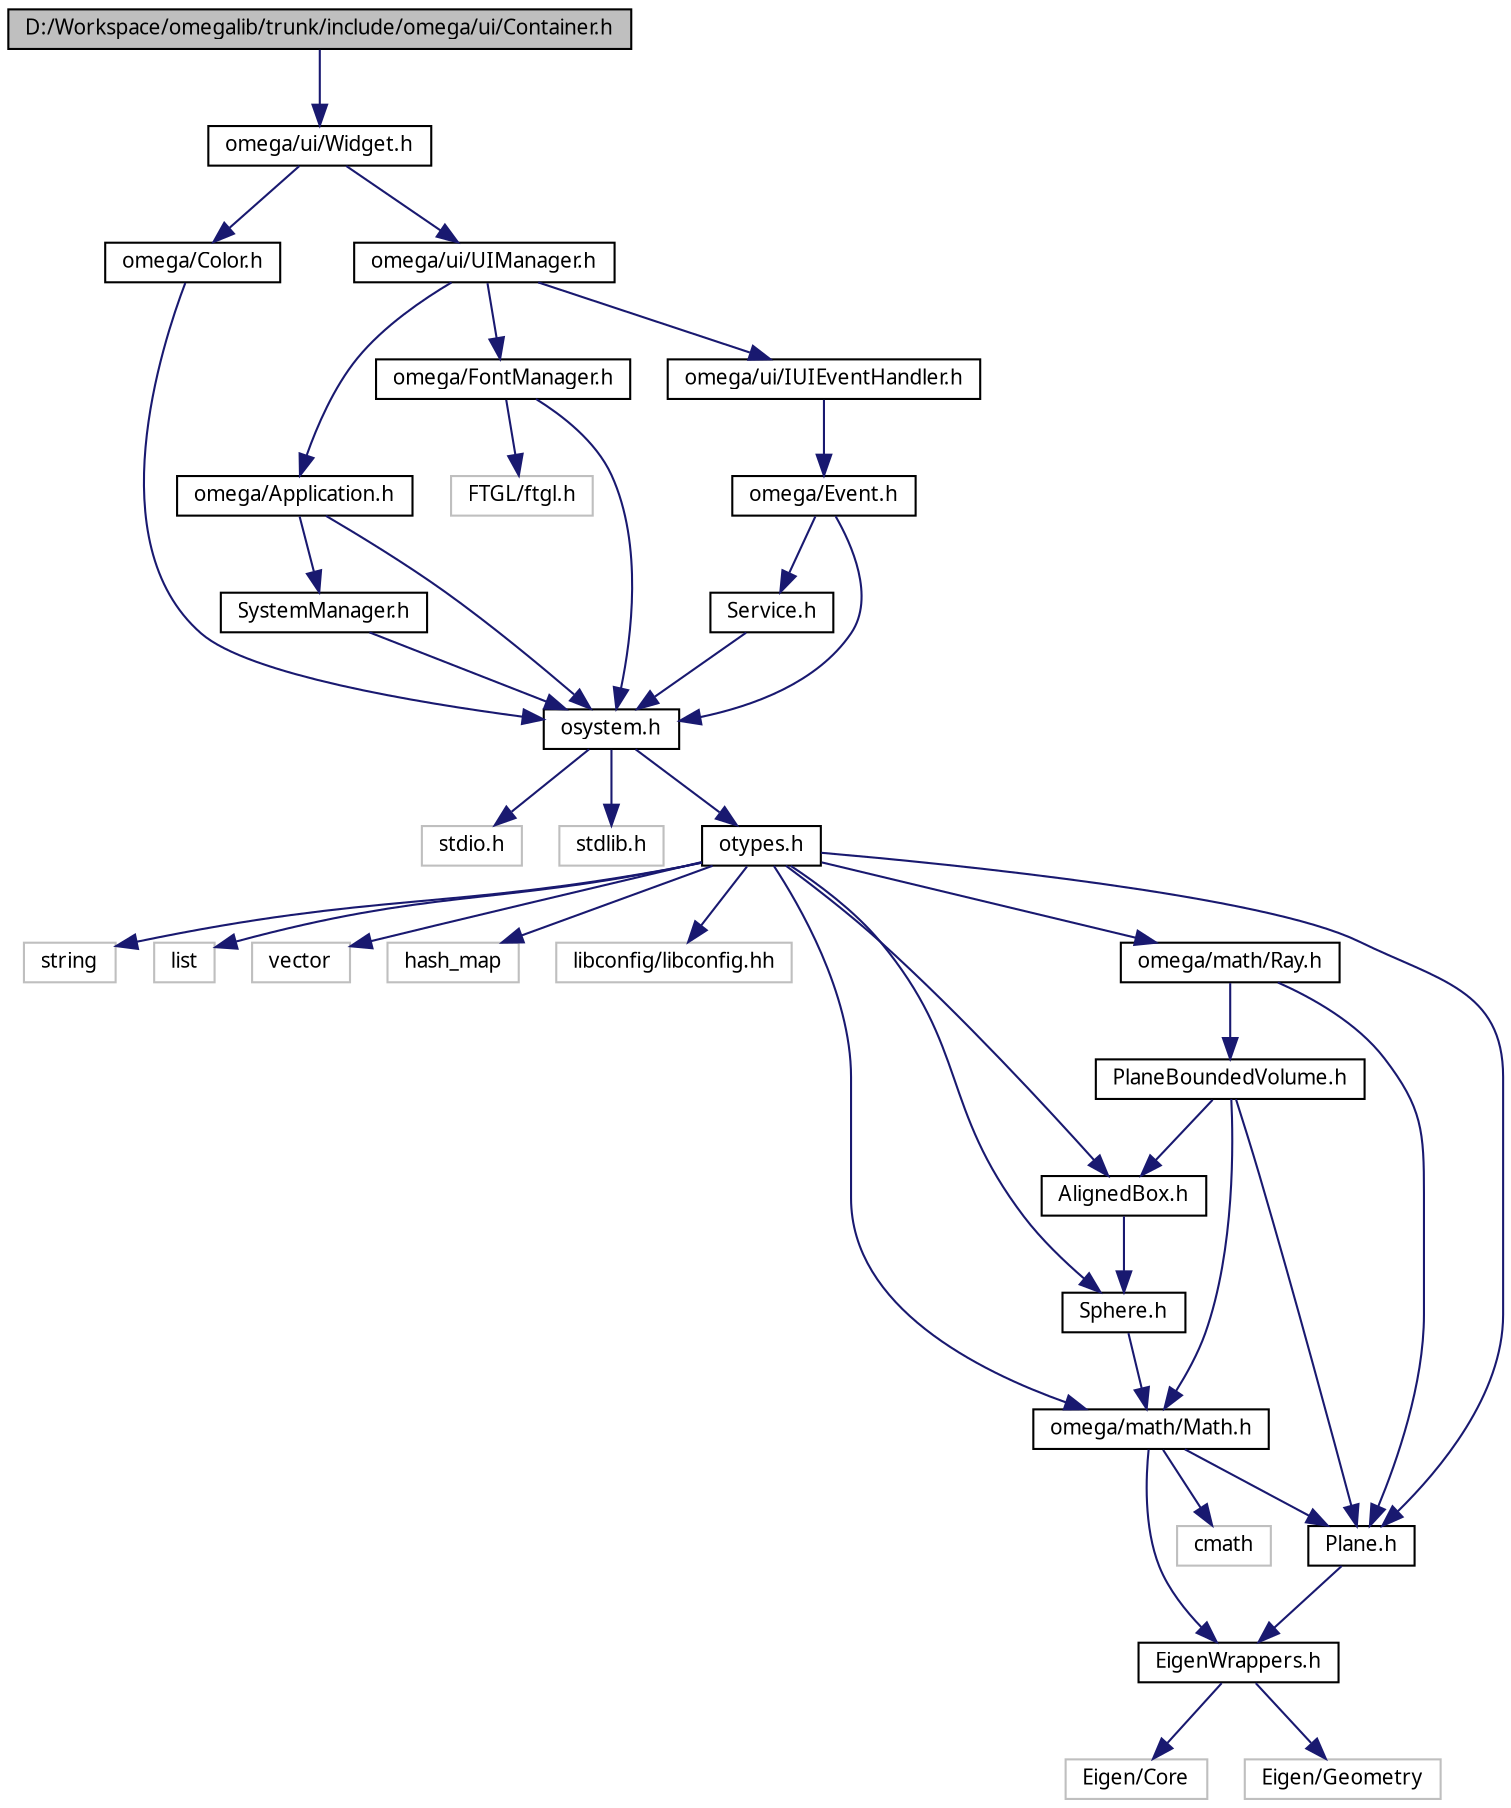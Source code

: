 digraph G
{
  bgcolor="transparent";
  edge [fontname="FreeSans.ttf",fontsize="10",labelfontname="FreeSans.ttf",labelfontsize="10"];
  node [fontname="FreeSans.ttf",fontsize="10",shape=record];
  Node1 [label="D:/Workspace/omegalib/trunk/include/omega/ui/Container.h",height=0.2,width=0.4,color="black", fillcolor="grey75", style="filled" fontcolor="black"];
  Node1 -> Node2 [color="midnightblue",fontsize="10",style="solid",fontname="FreeSans.ttf"];
  Node2 [label="omega/ui/Widget.h",height=0.2,width=0.4,color="black",URL="$_widget_8h.html"];
  Node2 -> Node3 [color="midnightblue",fontsize="10",style="solid",fontname="FreeSans.ttf"];
  Node3 [label="omega/Color.h",height=0.2,width=0.4,color="black",URL="$_color_8h.html"];
  Node3 -> Node4 [color="midnightblue",fontsize="10",style="solid",fontname="FreeSans.ttf"];
  Node4 [label="osystem.h",height=0.2,width=0.4,color="black",URL="$osystem_8h.html"];
  Node4 -> Node5 [color="midnightblue",fontsize="10",style="solid",fontname="FreeSans.ttf"];
  Node5 [label="stdio.h",height=0.2,width=0.4,color="grey75"];
  Node4 -> Node6 [color="midnightblue",fontsize="10",style="solid",fontname="FreeSans.ttf"];
  Node6 [label="stdlib.h",height=0.2,width=0.4,color="grey75"];
  Node4 -> Node7 [color="midnightblue",fontsize="10",style="solid",fontname="FreeSans.ttf"];
  Node7 [label="otypes.h",height=0.2,width=0.4,color="black",URL="$otypes_8h.html"];
  Node7 -> Node8 [color="midnightblue",fontsize="10",style="solid",fontname="FreeSans.ttf"];
  Node8 [label="string",height=0.2,width=0.4,color="grey75"];
  Node7 -> Node9 [color="midnightblue",fontsize="10",style="solid",fontname="FreeSans.ttf"];
  Node9 [label="list",height=0.2,width=0.4,color="grey75"];
  Node7 -> Node10 [color="midnightblue",fontsize="10",style="solid",fontname="FreeSans.ttf"];
  Node10 [label="vector",height=0.2,width=0.4,color="grey75"];
  Node7 -> Node11 [color="midnightblue",fontsize="10",style="solid",fontname="FreeSans.ttf"];
  Node11 [label="hash_map",height=0.2,width=0.4,color="grey75"];
  Node7 -> Node12 [color="midnightblue",fontsize="10",style="solid",fontname="FreeSans.ttf"];
  Node12 [label="libconfig/libconfig.hh",height=0.2,width=0.4,color="grey75"];
  Node7 -> Node13 [color="midnightblue",fontsize="10",style="solid",fontname="FreeSans.ttf"];
  Node13 [label="omega/math/Math.h",height=0.2,width=0.4,color="black",URL="$_math_8h.html"];
  Node13 -> Node14 [color="midnightblue",fontsize="10",style="solid",fontname="FreeSans.ttf"];
  Node14 [label="cmath",height=0.2,width=0.4,color="grey75"];
  Node13 -> Node15 [color="midnightblue",fontsize="10",style="solid",fontname="FreeSans.ttf"];
  Node15 [label="Plane.h",height=0.2,width=0.4,color="black",URL="$_plane_8h.html"];
  Node15 -> Node16 [color="midnightblue",fontsize="10",style="solid",fontname="FreeSans.ttf"];
  Node16 [label="EigenWrappers.h",height=0.2,width=0.4,color="black",URL="$_eigen_wrappers_8h.html"];
  Node16 -> Node17 [color="midnightblue",fontsize="10",style="solid",fontname="FreeSans.ttf"];
  Node17 [label="Eigen/Core",height=0.2,width=0.4,color="grey75"];
  Node16 -> Node18 [color="midnightblue",fontsize="10",style="solid",fontname="FreeSans.ttf"];
  Node18 [label="Eigen/Geometry",height=0.2,width=0.4,color="grey75"];
  Node13 -> Node16 [color="midnightblue",fontsize="10",style="solid",fontname="FreeSans.ttf"];
  Node7 -> Node19 [color="midnightblue",fontsize="10",style="solid",fontname="FreeSans.ttf"];
  Node19 [label="omega/math/Ray.h",height=0.2,width=0.4,color="black",URL="$_ray_8h.html"];
  Node19 -> Node15 [color="midnightblue",fontsize="10",style="solid",fontname="FreeSans.ttf"];
  Node19 -> Node20 [color="midnightblue",fontsize="10",style="solid",fontname="FreeSans.ttf"];
  Node20 [label="PlaneBoundedVolume.h",height=0.2,width=0.4,color="black",URL="$_plane_bounded_volume_8h.html"];
  Node20 -> Node21 [color="midnightblue",fontsize="10",style="solid",fontname="FreeSans.ttf"];
  Node21 [label="AlignedBox.h",height=0.2,width=0.4,color="black",URL="$_aligned_box_8h.html"];
  Node21 -> Node22 [color="midnightblue",fontsize="10",style="solid",fontname="FreeSans.ttf"];
  Node22 [label="Sphere.h",height=0.2,width=0.4,color="black",URL="$_sphere_8h.html"];
  Node22 -> Node13 [color="midnightblue",fontsize="10",style="solid",fontname="FreeSans.ttf"];
  Node20 -> Node13 [color="midnightblue",fontsize="10",style="solid",fontname="FreeSans.ttf"];
  Node20 -> Node15 [color="midnightblue",fontsize="10",style="solid",fontname="FreeSans.ttf"];
  Node7 -> Node21 [color="midnightblue",fontsize="10",style="solid",fontname="FreeSans.ttf"];
  Node7 -> Node22 [color="midnightblue",fontsize="10",style="solid",fontname="FreeSans.ttf"];
  Node7 -> Node15 [color="midnightblue",fontsize="10",style="solid",fontname="FreeSans.ttf"];
  Node2 -> Node23 [color="midnightblue",fontsize="10",style="solid",fontname="FreeSans.ttf"];
  Node23 [label="omega/ui/UIManager.h",height=0.2,width=0.4,color="black",URL="$_u_i_manager_8h.html"];
  Node23 -> Node24 [color="midnightblue",fontsize="10",style="solid",fontname="FreeSans.ttf"];
  Node24 [label="omega/Application.h",height=0.2,width=0.4,color="black",URL="$_application_8h.html"];
  Node24 -> Node4 [color="midnightblue",fontsize="10",style="solid",fontname="FreeSans.ttf"];
  Node24 -> Node25 [color="midnightblue",fontsize="10",style="solid",fontname="FreeSans.ttf"];
  Node25 [label="SystemManager.h",height=0.2,width=0.4,color="black",URL="$_system_manager_8h.html"];
  Node25 -> Node4 [color="midnightblue",fontsize="10",style="solid",fontname="FreeSans.ttf"];
  Node23 -> Node26 [color="midnightblue",fontsize="10",style="solid",fontname="FreeSans.ttf"];
  Node26 [label="omega/FontManager.h",height=0.2,width=0.4,color="black",URL="$_font_manager_8h.html"];
  Node26 -> Node4 [color="midnightblue",fontsize="10",style="solid",fontname="FreeSans.ttf"];
  Node26 -> Node27 [color="midnightblue",fontsize="10",style="solid",fontname="FreeSans.ttf"];
  Node27 [label="FTGL/ftgl.h",height=0.2,width=0.4,color="grey75"];
  Node23 -> Node28 [color="midnightblue",fontsize="10",style="solid",fontname="FreeSans.ttf"];
  Node28 [label="omega/ui/IUIEventHandler.h",height=0.2,width=0.4,color="black",URL="$_i_u_i_event_handler_8h.html"];
  Node28 -> Node29 [color="midnightblue",fontsize="10",style="solid",fontname="FreeSans.ttf"];
  Node29 [label="omega/Event.h",height=0.2,width=0.4,color="black",URL="$_event_8h.html"];
  Node29 -> Node4 [color="midnightblue",fontsize="10",style="solid",fontname="FreeSans.ttf"];
  Node29 -> Node30 [color="midnightblue",fontsize="10",style="solid",fontname="FreeSans.ttf"];
  Node30 [label="Service.h",height=0.2,width=0.4,color="black",URL="$_service_8h.html"];
  Node30 -> Node4 [color="midnightblue",fontsize="10",style="solid",fontname="FreeSans.ttf"];
}
